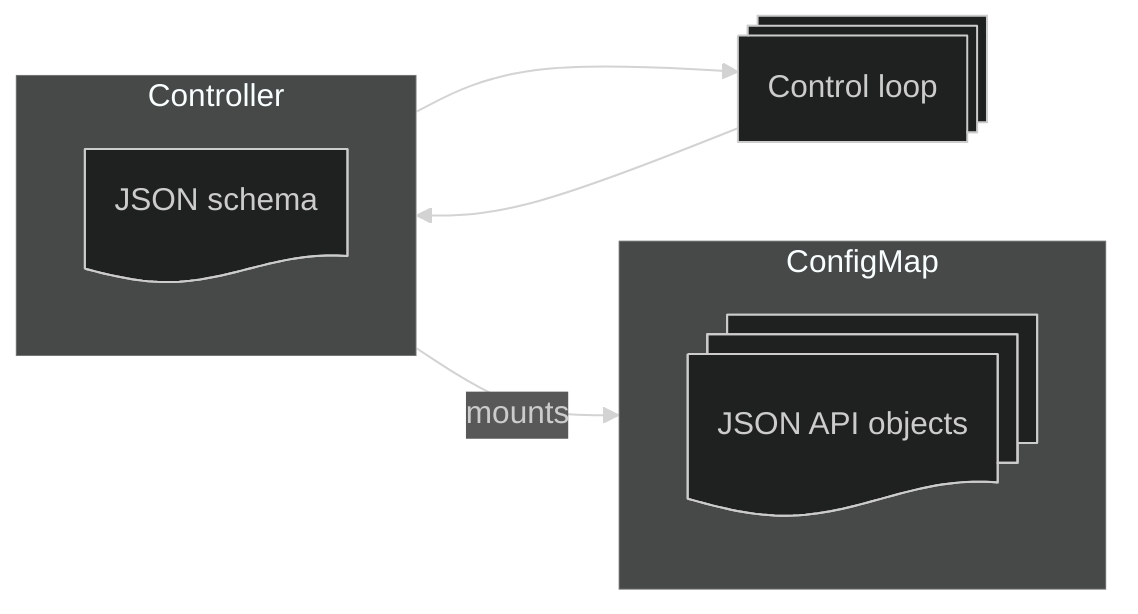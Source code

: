---
config:
  theme: dark
---
flowchart LR
    subgraph controller["Controller"]
      schema@{ shape: doc, label: "JSON schema" }
    end
    subgraph configmap["ConfigMap"]
      configuration@{ shape: docs, label: "JSON API objects" }
    end
    
    loop@{ shape: procs, label: "Control loop"}

    controller --> loop
    controller -->|mounts| configmap

    loop --> controller